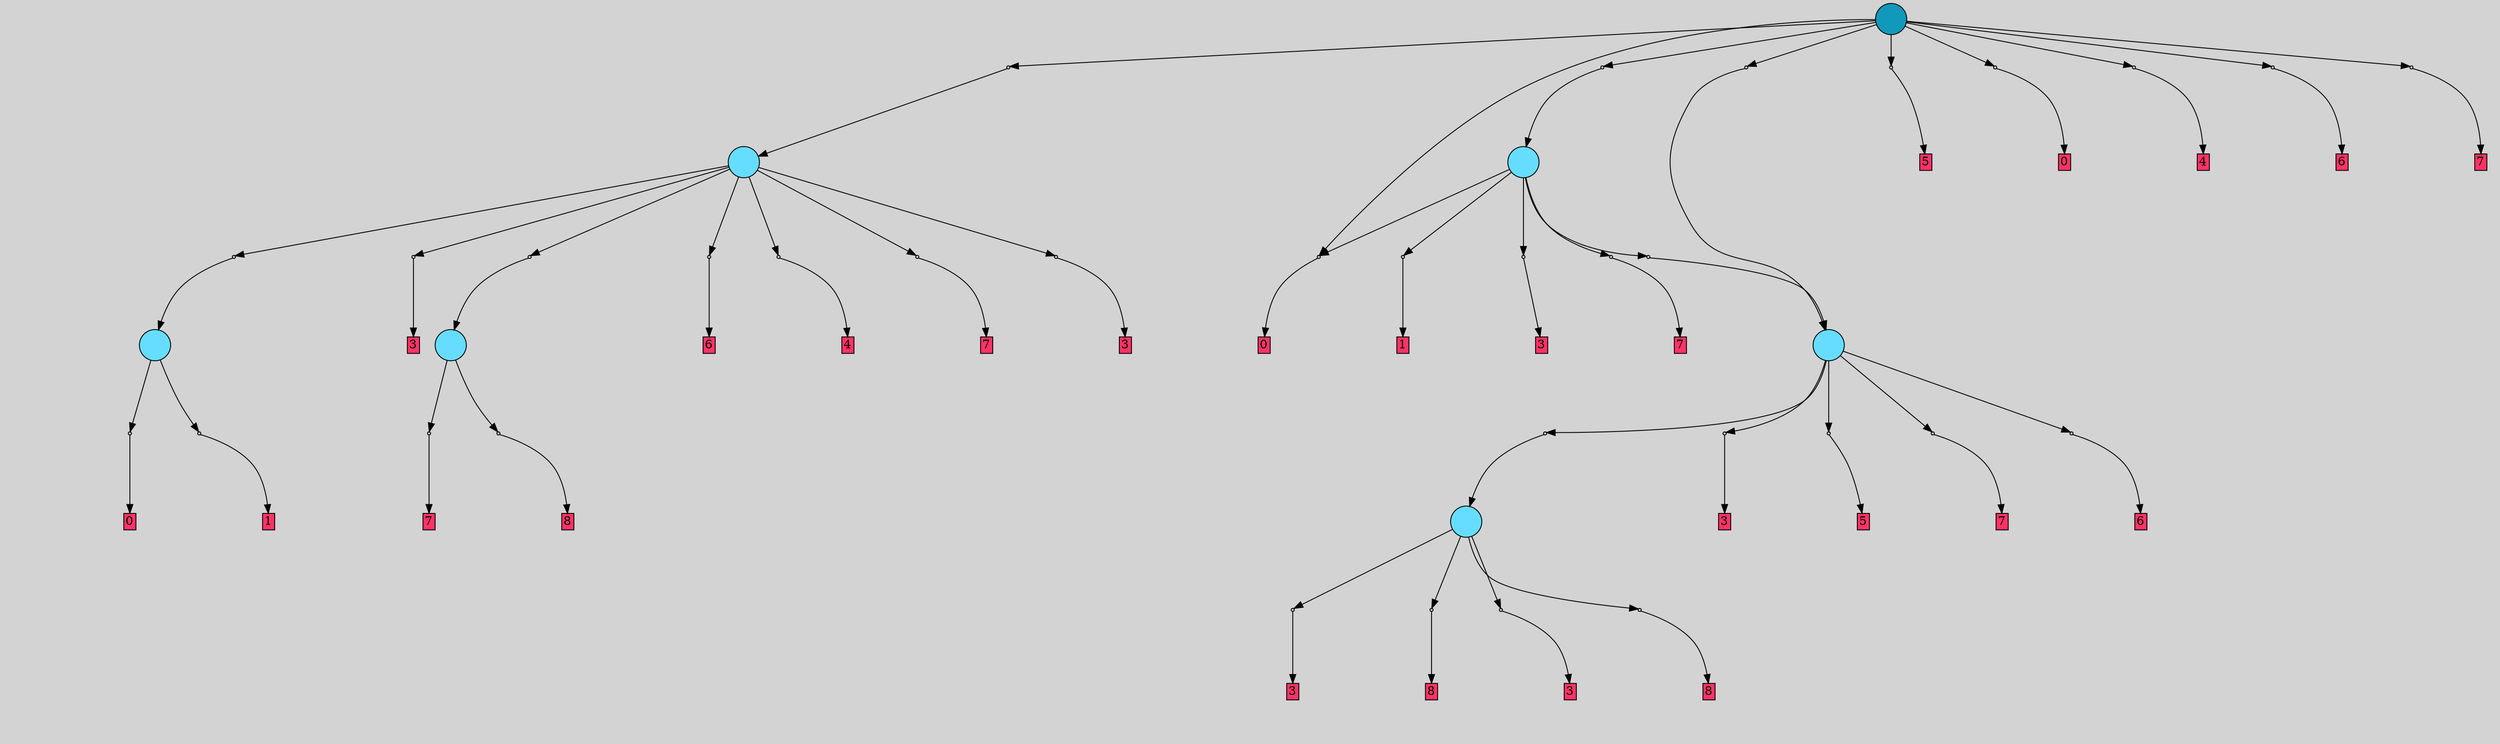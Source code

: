// File exported with GEGELATI v1.3.1
// On the 2024-07-08 15:48:05
// With the MARL::MarlTPGGraphDotExporter
digraph{
	graph[pad = "0.212, 0.055" bgcolor = lightgray]
	node[shape=circle style = filled label = ""]
		T0 [fillcolor="#66ddff"]
		T7 [fillcolor="#66ddff"]
		T53 [fillcolor="#66ddff"]
		T294 [fillcolor="#66ddff"]
		T754 [fillcolor="#66ddff"]
		T1011 [fillcolor="#66ddff"]
		T1334 [fillcolor="#1199bb"]
		P15281 [fillcolor="#cccccc" shape=point] //
		I15281 [shape=box style=invis label="1|2&0|2#0|6&#92;n2|3&3|5#4|2&#92;n4|7&1|1#1|5&#92;n5|1&1|0#2|3&#92;n4|7&4|5#3|7&#92;n7|4&4|3#4|6&#92;n8|6&4|1#1|0&#92;n1|6&1|5#1|1&#92;n"]
		P15281 -> I15281[style=invis]
		A12545 [fillcolor="#ff3366" shape=box margin=0.03 width=0 height=0 label="0"]
		T0 -> P15281 -> A12545
		P15282 [fillcolor="#cccccc" shape=point] //
		I15282 [shape=box style=invis label="7|7&0|7#2|3&#92;n8|0&1|5#2|7&#92;n2|4&3|1#0|6&#92;n7|3&4|6#3|7&#92;n1|7&2|2#4|5&#92;n8|7&0|2#1|7&#92;n5|7&3|1#4|4&#92;n"]
		P15282 -> I15282[style=invis]
		A12546 [fillcolor="#ff3366" shape=box margin=0.03 width=0 height=0 label="1"]
		T0 -> P15282 -> A12546
		P15283 [fillcolor="#cccccc" shape=point] //
		I15283 [shape=box style=invis label="3|4&2|4#0|5&#92;n7|1&3|1#3|7&#92;n8|2&4|6#4|3&#92;n4|1&1|0#3|3&#92;n6|7&3|1#2|5&#92;n5|5&2|5#2|2&#92;n1|7&2|2#0|7&#92;n8|5&1|6#4|1&#92;n"]
		P15283 -> I15283[style=invis]
		A12547 [fillcolor="#ff3366" shape=box margin=0.03 width=0 height=0 label="7"]
		T7 -> P15283 -> A12547
		P15284 [fillcolor="#cccccc" shape=point] //
		I15284 [shape=box style=invis label="1|3&1|5#4|3&#92;n6|0&3|1#1|2&#92;n2|4&1|1#1|1&#92;n"]
		P15284 -> I15284[style=invis]
		A12548 [fillcolor="#ff3366" shape=box margin=0.03 width=0 height=0 label="8"]
		T7 -> P15284 -> A12548
		P15285 [fillcolor="#cccccc" shape=point] //
		I15285 [shape=box style=invis label="1|2&1|7#1|6&#92;n7|1&4|7#2|7&#92;n1|5&1|0#2|7&#92;n5|0&3|6#4|5&#92;n6|5&3|1#2|0&#92;n1|3&4|7#4|4&#92;n"]
		P15285 -> I15285[style=invis]
		A12549 [fillcolor="#ff3366" shape=box margin=0.03 width=0 height=0 label="3"]
		T53 -> P15285 -> A12549
		P15286 [fillcolor="#cccccc" shape=point] //
		I15286 [shape=box style=invis label="5|0&2|5#2|7&#92;n7|7&1|7#4|2&#92;n5|5&1|6#1|7&#92;n5|6&0|7#4|2&#92;n8|4&3|0#0|7&#92;n0|3&1|4#3|7&#92;n"]
		P15286 -> I15286[style=invis]
		A12550 [fillcolor="#ff3366" shape=box margin=0.03 width=0 height=0 label="8"]
		T53 -> P15286 -> A12550
		P15287 [fillcolor="#cccccc" shape=point] //
		I15287 [shape=box style=invis label="4|6&2|2#1|3&#92;n4|3&2|7#1|5&#92;n6|7&2|1#4|3&#92;n2|5&2|7#1|2&#92;n7|0&2|0#1|3&#92;n0|3&3|7#1|7&#92;n"]
		P15287 -> I15287[style=invis]
		A12551 [fillcolor="#ff3366" shape=box margin=0.03 width=0 height=0 label="3"]
		T53 -> P15287 -> A12551
		P15288 [fillcolor="#cccccc" shape=point] //
		I15288 [shape=box style=invis label="8|0&2|7#4|3&#92;n5|0&2|5#2|7&#92;n0|3&1|4#3|7&#92;n5|5&1|6#1|7&#92;n5|6&0|7#4|2&#92;n8|4&3|0#1|7&#92;n7|7&1|7#4|2&#92;n"]
		P15288 -> I15288[style=invis]
		A12552 [fillcolor="#ff3366" shape=box margin=0.03 width=0 height=0 label="8"]
		T53 -> P15288 -> A12552
		P15289 [fillcolor="#cccccc" shape=point] //
		I15289 [shape=box style=invis label="1|1&4|6#2|0&#92;n2|4&2|1#2|3&#92;n7|3&1|2#4|1&#92;n1|3&3|5#3|0&#92;n7|4&4|1#1|1&#92;n0|6&2|6#3|0&#92;n6|0&0|3#1|6&#92;n"]
		P15289 -> I15289[style=invis]
		T294 -> P15289 -> T53
		P15290 [fillcolor="#cccccc" shape=point] //
		I15290 [shape=box style=invis label="4|6&2|2#1|3&#92;n7|0&2|0#1|3&#92;n6|7&2|1#4|3&#92;n2|5&2|7#1|2&#92;n4|3&2|7#1|5&#92;n8|0&0|3#4|4&#92;n1|3&3|7#1|7&#92;n"]
		P15290 -> I15290[style=invis]
		A12553 [fillcolor="#ff3366" shape=box margin=0.03 width=0 height=0 label="3"]
		T294 -> P15290 -> A12553
		P15291 [fillcolor="#cccccc" shape=point] //
		I15291 [shape=box style=invis label="5|0&2|5#2|7&#92;n5|6&0|7#4|2&#92;n8|4&3|0#0|7&#92;n7|7&0|7#4|2&#92;n5|5&1|6#1|7&#92;n0|3&1|4#3|7&#92;n"]
		P15291 -> I15291[style=invis]
		A12554 [fillcolor="#ff3366" shape=box margin=0.03 width=0 height=0 label="5"]
		T294 -> P15291 -> A12554
		P15292 [fillcolor="#cccccc" shape=point] //
		I15292 [shape=box style=invis label="1|2&1|7#1|6&#92;n7|1&4|7#2|7&#92;n1|5&1|0#2|7&#92;n6|5&3|1#2|0&#92;n5|0&3|6#4|5&#92;n5|3&3|3#0|2&#92;n1|3&4|2#4|4&#92;n"]
		P15292 -> I15292[style=invis]
		A12555 [fillcolor="#ff3366" shape=box margin=0.03 width=0 height=0 label="7"]
		T294 -> P15292 -> A12555
		P15293 [fillcolor="#cccccc" shape=point] //
		I15293 [shape=box style=invis label="3|0&2|5#3|3&#92;n8|1&3|3#2|5&#92;n6|6&0|6#4|1&#92;n8|7&3|7#0|6&#92;n8|2&1|3#4|5&#92;n8|3&4|1#3|7&#92;n"]
		P15293 -> I15293[style=invis]
		A12556 [fillcolor="#ff3366" shape=box margin=0.03 width=0 height=0 label="6"]
		T294 -> P15293 -> A12556
		P15294 [fillcolor="#cccccc" shape=point] //
		I15294 [shape=box style=invis label="8|4&0|4#2|2&#92;n2|0&2|5#1|2&#92;n7|3&3|7#4|5&#92;n7|1&0|0#1|3&#92;n4|2&3|1#2|6&#92;n"]
		P15294 -> I15294[style=invis]
		A12557 [fillcolor="#ff3366" shape=box margin=0.03 width=0 height=0 label="3"]
		T754 -> P15294 -> A12557
		P15295 [fillcolor="#cccccc" shape=point] //
		I15295 [shape=box style=invis label="6|7&0|1#4|3&#92;n4|3&2|7#1|5&#92;n7|0&2|0#1|3&#92;n0|3&3|7#2|7&#92;n4|6&2|2#1|2&#92;n2|3&3|4#1|1&#92;n3|3&0|4#4|3&#92;n"]
		P15295 -> I15295[style=invis]
		T754 -> P15295 -> T7
		P15296 [fillcolor="#cccccc" shape=point] //
		I15296 [shape=box style=invis label="2|2&2|5#1|4&#92;n5|2&2|4#0|4&#92;n0|6&0|5#0|7&#92;n0|2&2|4#2|5&#92;n2|0&2|5#2|7&#92;n"]
		P15296 -> I15296[style=invis]
		T754 -> P15296 -> T0
		P15297 [fillcolor="#cccccc" shape=point] //
		I15297 [shape=box style=invis label="3|6&3|2#3|5&#92;n3|5&2|5#2|6&#92;n3|6&0|1#0|4&#92;n4|4&0|6#2|3&#92;n"]
		P15297 -> I15297[style=invis]
		A12558 [fillcolor="#ff3366" shape=box margin=0.03 width=0 height=0 label="6"]
		T754 -> P15297 -> A12558
		P15298 [fillcolor="#cccccc" shape=point] //
		I15298 [shape=box style=invis label="1|1&4|6#2|0&#92;n6|0&0|3#1|6&#92;n2|3&1|2#4|1&#92;n1|3&3|5#3|0&#92;n7|4&4|1#1|1&#92;n2|4&2|1#2|3&#92;n"]
		P15298 -> I15298[style=invis]
		A12559 [fillcolor="#ff3366" shape=box margin=0.03 width=0 height=0 label="4"]
		T754 -> P15298 -> A12559
		P15299 [fillcolor="#cccccc" shape=point] //
		I15299 [shape=box style=invis label="1|2&1|7#1|6&#92;n7|1&4|7#2|7&#92;n1|5&1|0#2|7&#92;n2|7&3|3#1|6&#92;n5|0&3|6#4|5&#92;n0|5&3|1#2|0&#92;n5|3&3|3#0|2&#92;n"]
		P15299 -> I15299[style=invis]
		A12560 [fillcolor="#ff3366" shape=box margin=0.03 width=0 height=0 label="7"]
		T754 -> P15299 -> A12560
		P15300 [fillcolor="#cccccc" shape=point] //
		I15300 [shape=box style=invis label="4|6&2|7#1|3&#92;n4|3&2|7#1|5&#92;n2|5&2|7#1|2&#92;n6|7&2|1#4|3&#92;n0|3&3|7#1|7&#92;n"]
		P15300 -> I15300[style=invis]
		A12561 [fillcolor="#ff3366" shape=box margin=0.03 width=0 height=0 label="3"]
		T754 -> P15300 -> A12561
		P15301 [fillcolor="#cccccc" shape=point] //
		I15301 [shape=box style=invis label="4|0&1|1#4|6&#92;n4|2&0|4#3|2&#92;n3|7&0|1#1|6&#92;n2|7&4|7#2|4&#92;n5|2&3|0#2|2&#92;n5|7&4|0#1|1&#92;n"]
		P15301 -> I15301[style=invis]
		A12562 [fillcolor="#ff3366" shape=box margin=0.03 width=0 height=0 label="1"]
		T1011 -> P15301 -> A12562
		P15302 [fillcolor="#cccccc" shape=point] //
		I15302 [shape=box style=invis label="5|3&1|7#1|2&#92;n4|4&3|3#2|4&#92;n3|6&4|0#3|3&#92;n0|3&3|7#1|2&#92;n0|1&3|6#2|1&#92;n1|0&0|7#2|2&#92;n0|2&4|4#0|0&#92;n8|5&2|7#1|4&#92;n"]
		P15302 -> I15302[style=invis]
		A12563 [fillcolor="#ff3366" shape=box margin=0.03 width=0 height=0 label="3"]
		T1011 -> P15302 -> A12563
		P15303 [fillcolor="#cccccc" shape=point] //
		I15303 [shape=box style=invis label="7|1&3|1#3|7&#92;n8|2&4|6#4|3&#92;n3|0&2|4#0|5&#92;n5|5&0|3#2|5&#92;n6|7&3|1#2|5&#92;n5|5&2|5#2|5&#92;n1|7&2|2#0|7&#92;n"]
		P15303 -> I15303[style=invis]
		A12564 [fillcolor="#ff3366" shape=box margin=0.03 width=0 height=0 label="7"]
		T1011 -> P15303 -> A12564
		P15304 [fillcolor="#cccccc" shape=point] //
		I15304 [shape=box style=invis label="0|7&1|5#0|2&#92;n4|7&1|1#1|5&#92;n5|1&1|2#2|3&#92;n1|6&1|3#1|1&#92;n7|4&4|3#4|6&#92;n8|4&0|1#1|0&#92;n0|0&0|2#0|6&#92;n"]
		P15304 -> I15304[style=invis]
		A12565 [fillcolor="#ff3366" shape=box margin=0.03 width=0 height=0 label="0"]
		T1011 -> P15304 -> A12565
		P15305 [fillcolor="#cccccc" shape=point] //
		I15305 [shape=box style=invis label="3|0&3|2#1|3&#92;n5|5&0|3#3|3&#92;n6|6&0|6#4|1&#92;n3|0&2|5#0|3&#92;n8|1&3|3#2|5&#92;n8|7&3|7#0|6&#92;n8|3&4|1#3|7&#92;n"]
		P15305 -> I15305[style=invis]
		T1011 -> P15305 -> T294
		T1334 -> P15304
		P15306 [fillcolor="#cccccc" shape=point] //
		I15306 [shape=box style=invis label="1|2&0|0#3|5&#92;n2|4&4|1#0|5&#92;n0|4&4|4#1|4&#92;n8|1&0|3#2|2&#92;n3|5&4|6#1|1&#92;n3|0&4|0#4|5&#92;n0|7&2|1#1|6&#92;n1|4&2|4#4|1&#92;n2|4&0|1#3|6&#92;n"]
		P15306 -> I15306[style=invis]
		T1334 -> P15306 -> T1011
		P15307 [fillcolor="#cccccc" shape=point] //
		I15307 [shape=box style=invis label="8|0&2|1#2|5&#92;n7|6&4|6#1|3&#92;n0|5&3|0#0|1&#92;n"]
		P15307 -> I15307[style=invis]
		A12566 [fillcolor="#ff3366" shape=box margin=0.03 width=0 height=0 label="5"]
		T1334 -> P15307 -> A12566
		P15308 [fillcolor="#cccccc" shape=point] //
		I15308 [shape=box style=invis label="0|7&1|5#0|7&#92;n4|7&1|1#1|5&#92;n7|4&4|3#4|6&#92;n0|0&0|2#3|6&#92;n8|4&0|1#1|0&#92;n5|1&1|2#2|3&#92;n"]
		P15308 -> I15308[style=invis]
		A12567 [fillcolor="#ff3366" shape=box margin=0.03 width=0 height=0 label="0"]
		T1334 -> P15308 -> A12567
		P15309 [fillcolor="#cccccc" shape=point] //
		I15309 [shape=box style=invis label="7|0&0|4#2|2&#92;n2|2&0|5#4|2&#92;n"]
		P15309 -> I15309[style=invis]
		A12568 [fillcolor="#ff3366" shape=box margin=0.03 width=0 height=0 label="4"]
		T1334 -> P15309 -> A12568
		P15310 [fillcolor="#cccccc" shape=point] //
		I15310 [shape=box style=invis label="8|6&0|4#2|2&#92;n3|7&1|0#1|5&#92;n3|5&2|5#2|6&#92;n6|6&1|2#3|5&#92;n4|4&0|6#2|3&#92;n"]
		P15310 -> I15310[style=invis]
		A12569 [fillcolor="#ff3366" shape=box margin=0.03 width=0 height=0 label="6"]
		T1334 -> P15310 -> A12569
		P15311 [fillcolor="#cccccc" shape=point] //
		I15311 [shape=box style=invis label="7|6&2|2#3|3&#92;n8|0&2|1#2|5&#92;n0|2&3|0#0|1&#92;n5|7&2|4#2|4&#92;n4|0&0|5#2|6&#92;n8|0&1|3#3|5&#92;n1|5&3|4#4|3&#92;n7|4&1|0#4|6&#92;n7|5&1|4#1|7&#92;n"]
		P15311 -> I15311[style=invis]
		T1334 -> P15311 -> T754
		P15312 [fillcolor="#cccccc" shape=point] //
		I15312 [shape=box style=invis label="3|4&2|4#0|5&#92;n8|1&3|1#3|7&#92;n8|2&0|6#4|3&#92;n3|7&4|3#0|5&#92;n3|1&1|2#3|3&#92;n1|0&0|1#4|6&#92;n6|7&3|1#2|5&#92;n1|7&2|2#0|7&#92;n1|0&0|4#3|4&#92;n"]
		P15312 -> I15312[style=invis]
		A12570 [fillcolor="#ff3366" shape=box margin=0.03 width=0 height=0 label="7"]
		T1334 -> P15312 -> A12570
		P15313 [fillcolor="#cccccc" shape=point] //
		I15313 [shape=box style=invis label="5|5&0|3#3|3&#92;n6|6&0|6#4|1&#92;n3|0&2|5#0|3&#92;n8|1&3|3#2|5&#92;n8|7&3|7#0|6&#92;n8|3&4|1#3|7&#92;n"]
		P15313 -> I15313[style=invis]
		T1334 -> P15313 -> T294
		{ rank= same T1334 }
}
